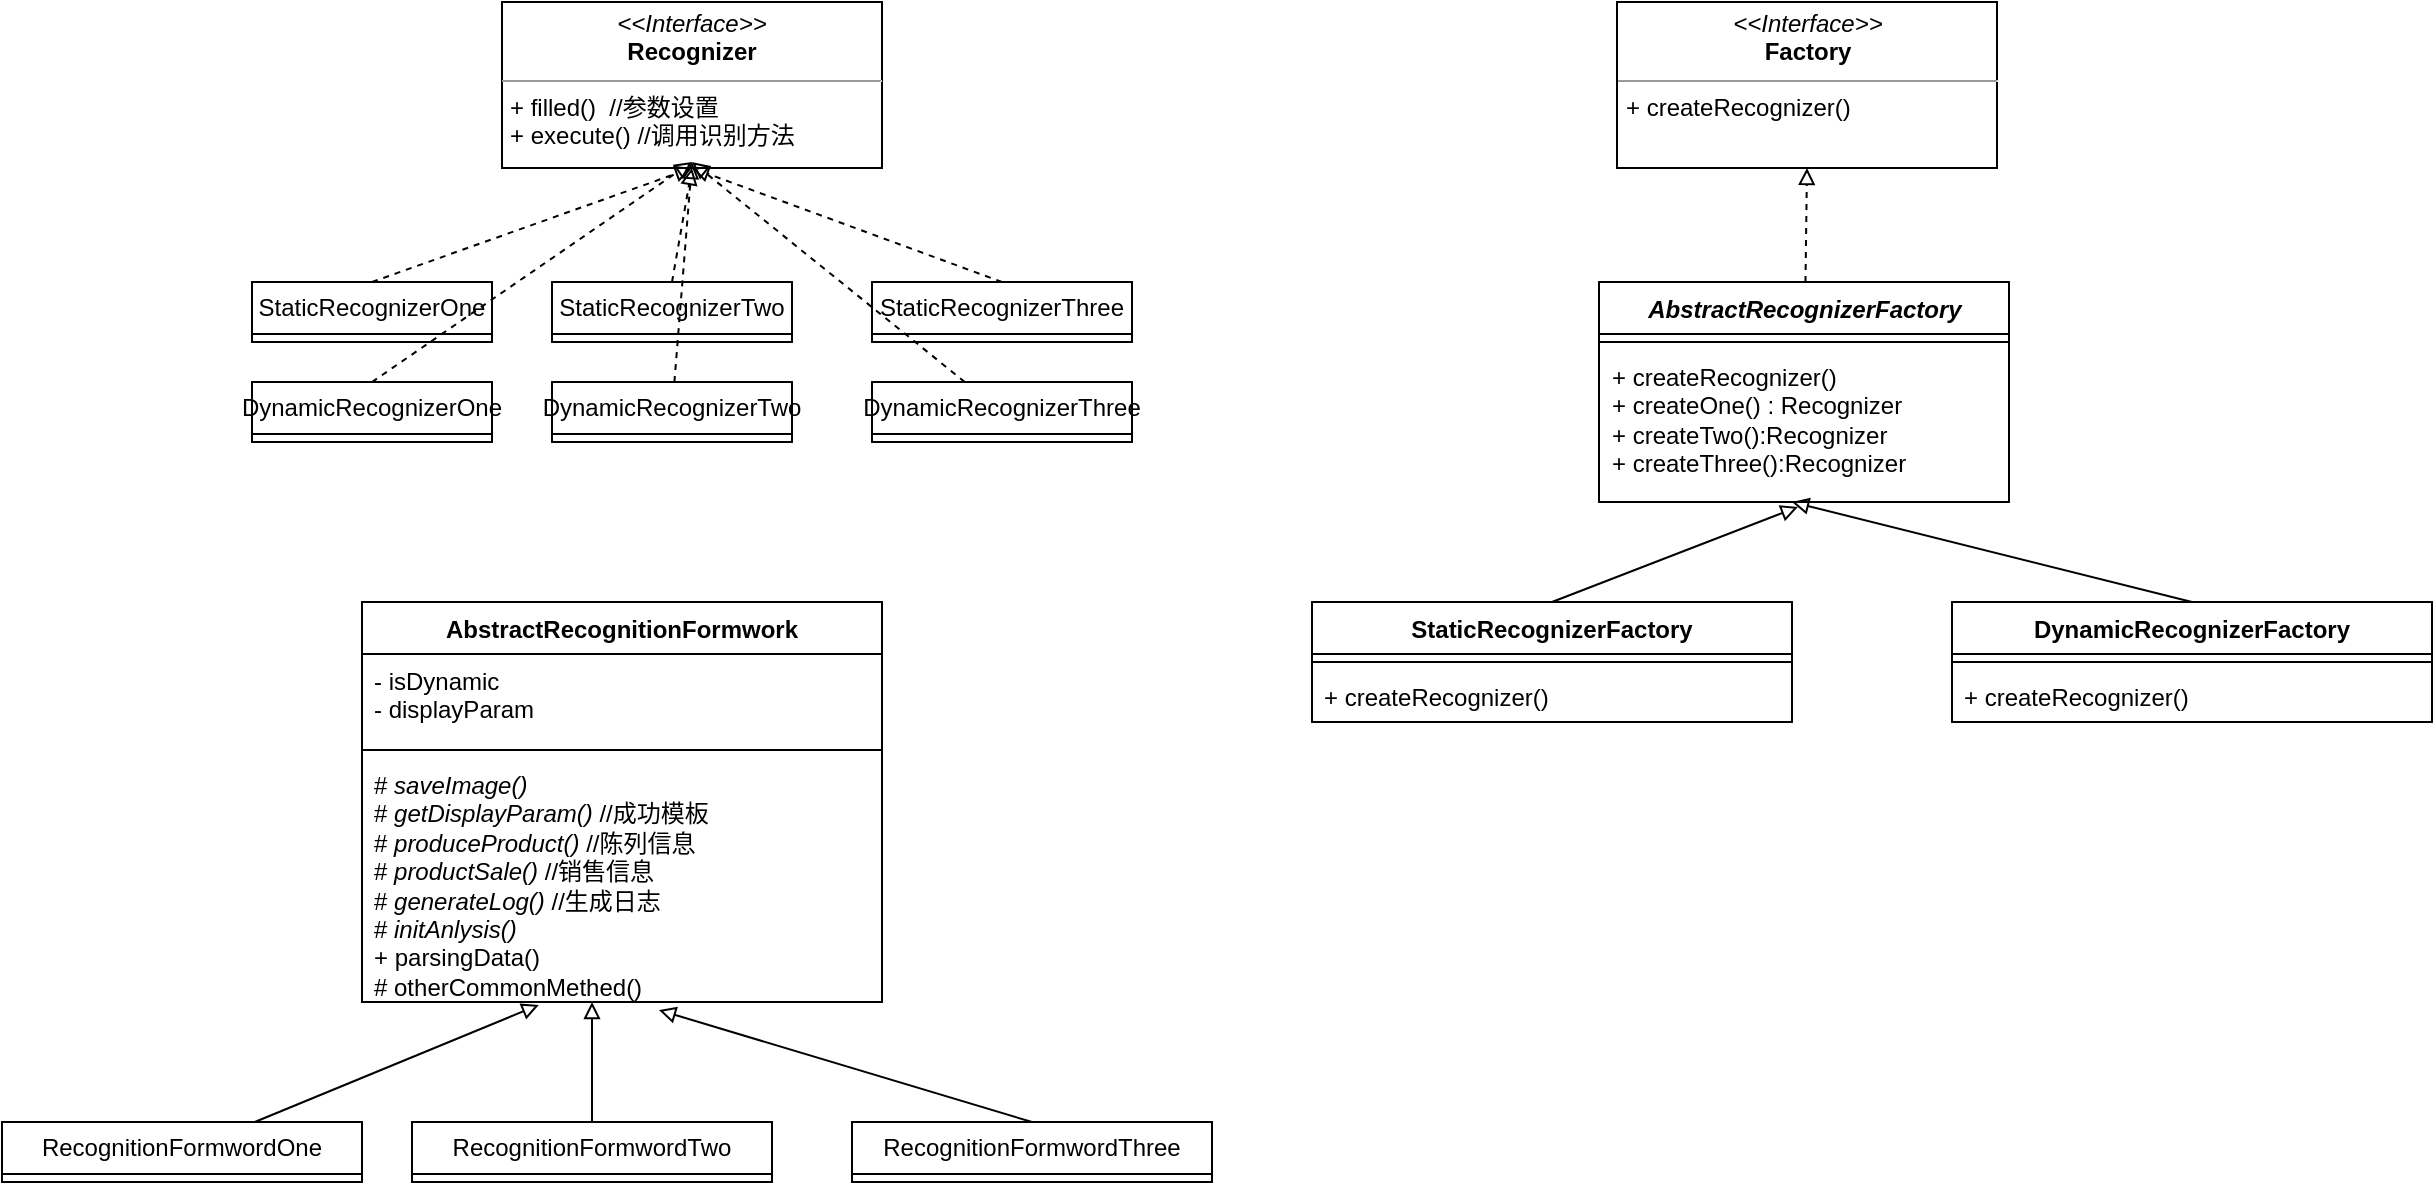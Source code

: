 <mxfile version="21.2.1" type="github">
  <diagram name="Page-1" id="c4acf3e9-155e-7222-9cf6-157b1a14988f">
    <mxGraphModel dx="1964" dy="676" grid="1" gridSize="10" guides="1" tooltips="1" connect="1" arrows="1" fold="1" page="1" pageScale="1" pageWidth="850" pageHeight="1100" background="none" math="0" shadow="0">
      <root>
        <mxCell id="0" />
        <mxCell id="1" parent="0" />
        <mxCell id="5d2195bd80daf111-18" value="&lt;p style=&quot;margin:0px;margin-top:4px;text-align:center;&quot;&gt;&lt;i&gt;&amp;lt;&amp;lt;Interface&amp;gt;&amp;gt;&lt;/i&gt;&lt;br&gt;&lt;b&gt;Recognizer&lt;/b&gt;&lt;/p&gt;&lt;hr size=&quot;1&quot;&gt;&lt;p style=&quot;margin:0px;margin-left:4px;&quot;&gt;+ filled()&amp;nbsp; //参数设置&lt;br&gt;+ execute() //调用识别方法&lt;/p&gt;" style="verticalAlign=top;align=left;overflow=fill;fontSize=12;fontFamily=Helvetica;html=1;rounded=0;shadow=0;comic=0;labelBackgroundColor=none;strokeWidth=1" parent="1" vertex="1">
          <mxGeometry x="-285" y="60" width="190" height="83" as="geometry" />
        </mxCell>
        <mxCell id="3HKocF3OoKaBc0Ek1x32-14" style="edgeStyle=none;rounded=0;orthogonalLoop=1;jettySize=auto;html=1;exitX=0.5;exitY=0;exitDx=0;exitDy=0;entryX=0.5;entryY=1;entryDx=0;entryDy=0;dashed=1;endArrow=block;endFill=0;" edge="1" parent="1" source="3HKocF3OoKaBc0Ek1x32-5" target="5d2195bd80daf111-18">
          <mxGeometry relative="1" as="geometry" />
        </mxCell>
        <mxCell id="3HKocF3OoKaBc0Ek1x32-5" value="StaticRecognizerTwo" style="swimlane;fontStyle=0;childLayout=stackLayout;horizontal=1;startSize=26;fillColor=none;horizontalStack=0;resizeParent=1;resizeParentMax=0;resizeLast=0;collapsible=1;marginBottom=0;whiteSpace=wrap;html=1;" vertex="1" collapsed="1" parent="1">
          <mxGeometry x="-260" y="200" width="120" height="30" as="geometry">
            <mxRectangle x="170" y="220" width="140" height="52" as="alternateBounds" />
          </mxGeometry>
        </mxCell>
        <mxCell id="3HKocF3OoKaBc0Ek1x32-13" style="edgeStyle=none;rounded=0;orthogonalLoop=1;jettySize=auto;html=1;exitX=0.5;exitY=0;exitDx=0;exitDy=0;entryX=0.5;entryY=1;entryDx=0;entryDy=0;dashed=1;endArrow=block;endFill=0;" edge="1" parent="1" source="3HKocF3OoKaBc0Ek1x32-9" target="5d2195bd80daf111-18">
          <mxGeometry relative="1" as="geometry" />
        </mxCell>
        <mxCell id="3HKocF3OoKaBc0Ek1x32-9" value="StaticRecognizerOne" style="swimlane;fontStyle=0;childLayout=stackLayout;horizontal=1;startSize=26;fillColor=none;horizontalStack=0;resizeParent=1;resizeParentMax=0;resizeLast=0;collapsible=1;marginBottom=0;whiteSpace=wrap;html=1;" vertex="1" collapsed="1" parent="1">
          <mxGeometry x="-410" y="200" width="120" height="30" as="geometry">
            <mxRectangle x="20" y="220" width="140" height="52" as="alternateBounds" />
          </mxGeometry>
        </mxCell>
        <mxCell id="3HKocF3OoKaBc0Ek1x32-15" style="edgeStyle=none;rounded=0;orthogonalLoop=1;jettySize=auto;html=1;exitX=0.5;exitY=0;exitDx=0;exitDy=0;entryX=0.5;entryY=1;entryDx=0;entryDy=0;dashed=1;endArrow=block;endFill=0;" edge="1" parent="1" source="3HKocF3OoKaBc0Ek1x32-10" target="5d2195bd80daf111-18">
          <mxGeometry relative="1" as="geometry" />
        </mxCell>
        <mxCell id="3HKocF3OoKaBc0Ek1x32-10" value="StaticRecognizerThree" style="swimlane;fontStyle=0;childLayout=stackLayout;horizontal=1;startSize=26;fillColor=none;horizontalStack=0;resizeParent=1;resizeParentMax=0;resizeLast=0;collapsible=1;marginBottom=0;whiteSpace=wrap;html=1;" vertex="1" collapsed="1" parent="1">
          <mxGeometry x="-100" y="200" width="130" height="30" as="geometry">
            <mxRectangle x="330" y="220" width="140" height="52" as="alternateBounds" />
          </mxGeometry>
        </mxCell>
        <mxCell id="3HKocF3OoKaBc0Ek1x32-22" style="edgeStyle=none;rounded=0;orthogonalLoop=1;jettySize=auto;html=1;exitX=0.5;exitY=0;exitDx=0;exitDy=0;dashed=1;endArrow=block;endFill=0;" edge="1" parent="1" source="3HKocF3OoKaBc0Ek1x32-19">
          <mxGeometry relative="1" as="geometry">
            <mxPoint x="-190" y="140" as="targetPoint" />
          </mxGeometry>
        </mxCell>
        <mxCell id="3HKocF3OoKaBc0Ek1x32-19" value="DynamicRecognizerOne" style="swimlane;fontStyle=0;childLayout=stackLayout;horizontal=1;startSize=26;fillColor=none;horizontalStack=0;resizeParent=1;resizeParentMax=0;resizeLast=0;collapsible=1;marginBottom=0;whiteSpace=wrap;html=1;" vertex="1" collapsed="1" parent="1">
          <mxGeometry x="-410" y="250" width="120" height="30" as="geometry">
            <mxRectangle x="20" y="220" width="140" height="52" as="alternateBounds" />
          </mxGeometry>
        </mxCell>
        <mxCell id="3HKocF3OoKaBc0Ek1x32-23" style="edgeStyle=none;rounded=0;orthogonalLoop=1;jettySize=auto;html=1;dashed=1;endArrow=block;endFill=0;" edge="1" parent="1" source="3HKocF3OoKaBc0Ek1x32-20">
          <mxGeometry relative="1" as="geometry">
            <mxPoint x="-190" y="140" as="targetPoint" />
          </mxGeometry>
        </mxCell>
        <mxCell id="3HKocF3OoKaBc0Ek1x32-20" value="DynamicRecognizerTwo" style="swimlane;fontStyle=0;childLayout=stackLayout;horizontal=1;startSize=26;fillColor=none;horizontalStack=0;resizeParent=1;resizeParentMax=0;resizeLast=0;collapsible=1;marginBottom=0;whiteSpace=wrap;html=1;" vertex="1" collapsed="1" parent="1">
          <mxGeometry x="-260" y="250" width="120" height="30" as="geometry">
            <mxRectangle x="170" y="220" width="140" height="52" as="alternateBounds" />
          </mxGeometry>
        </mxCell>
        <mxCell id="3HKocF3OoKaBc0Ek1x32-24" style="edgeStyle=none;rounded=0;orthogonalLoop=1;jettySize=auto;html=1;dashed=1;endArrow=block;endFill=0;" edge="1" parent="1" source="3HKocF3OoKaBc0Ek1x32-21">
          <mxGeometry relative="1" as="geometry">
            <mxPoint x="-190" y="140" as="targetPoint" />
          </mxGeometry>
        </mxCell>
        <mxCell id="3HKocF3OoKaBc0Ek1x32-21" value="DynamicRecognizerThree" style="swimlane;fontStyle=0;childLayout=stackLayout;horizontal=1;startSize=26;fillColor=none;horizontalStack=0;resizeParent=1;resizeParentMax=0;resizeLast=0;collapsible=1;marginBottom=0;whiteSpace=wrap;html=1;" vertex="1" collapsed="1" parent="1">
          <mxGeometry x="-100" y="250" width="130" height="30" as="geometry">
            <mxRectangle x="330" y="220" width="140" height="52" as="alternateBounds" />
          </mxGeometry>
        </mxCell>
        <mxCell id="3HKocF3OoKaBc0Ek1x32-31" style="edgeStyle=none;rounded=0;orthogonalLoop=1;jettySize=auto;html=1;entryX=0.5;entryY=1;entryDx=0;entryDy=0;dashed=1;endArrow=block;endFill=0;" edge="1" parent="1" source="3HKocF3OoKaBc0Ek1x32-25" target="3HKocF3OoKaBc0Ek1x32-30">
          <mxGeometry relative="1" as="geometry" />
        </mxCell>
        <mxCell id="3HKocF3OoKaBc0Ek1x32-25" value="&lt;i&gt;AbstractRecognizerFactory&lt;/i&gt;" style="swimlane;fontStyle=1;align=center;verticalAlign=top;childLayout=stackLayout;horizontal=1;startSize=26;horizontalStack=0;resizeParent=1;resizeParentMax=0;resizeLast=0;collapsible=1;marginBottom=0;whiteSpace=wrap;html=1;" vertex="1" parent="1">
          <mxGeometry x="263.5" y="200" width="205" height="110" as="geometry" />
        </mxCell>
        <mxCell id="3HKocF3OoKaBc0Ek1x32-27" value="" style="line;strokeWidth=1;fillColor=none;align=left;verticalAlign=middle;spacingTop=-1;spacingLeft=3;spacingRight=3;rotatable=0;labelPosition=right;points=[];portConstraint=eastwest;strokeColor=inherit;" vertex="1" parent="3HKocF3OoKaBc0Ek1x32-25">
          <mxGeometry y="26" width="205" height="8" as="geometry" />
        </mxCell>
        <mxCell id="3HKocF3OoKaBc0Ek1x32-28" value="+&amp;nbsp;createRecognizer()&lt;br&gt;+ createOne() : Recognizer&lt;br&gt;+ createTwo():Recognizer&lt;br&gt;+ createThree():Recognizer" style="text;strokeColor=none;fillColor=none;align=left;verticalAlign=top;spacingLeft=4;spacingRight=4;overflow=hidden;rotatable=0;points=[[0,0.5],[1,0.5]];portConstraint=eastwest;whiteSpace=wrap;html=1;" vertex="1" parent="3HKocF3OoKaBc0Ek1x32-25">
          <mxGeometry y="34" width="205" height="76" as="geometry" />
        </mxCell>
        <mxCell id="3HKocF3OoKaBc0Ek1x32-30" value="&lt;p style=&quot;margin:0px;margin-top:4px;text-align:center;&quot;&gt;&lt;i&gt;&amp;lt;&amp;lt;Interface&amp;gt;&amp;gt;&lt;/i&gt;&lt;br&gt;&lt;b&gt;Factory&lt;/b&gt;&lt;/p&gt;&lt;hr size=&quot;1&quot;&gt;&lt;p style=&quot;margin:0px;margin-left:4px;&quot;&gt;+ createRecognizer()&lt;/p&gt;" style="verticalAlign=top;align=left;overflow=fill;fontSize=12;fontFamily=Helvetica;html=1;rounded=0;shadow=0;comic=0;labelBackgroundColor=none;strokeWidth=1" vertex="1" parent="1">
          <mxGeometry x="272.5" y="60" width="190" height="83" as="geometry" />
        </mxCell>
        <mxCell id="3HKocF3OoKaBc0Ek1x32-40" style="edgeStyle=none;rounded=0;orthogonalLoop=1;jettySize=auto;html=1;exitX=0.5;exitY=0;exitDx=0;exitDy=0;entryX=0.485;entryY=1.033;entryDx=0;entryDy=0;entryPerimeter=0;endArrow=block;endFill=0;" edge="1" parent="1" source="3HKocF3OoKaBc0Ek1x32-32" target="3HKocF3OoKaBc0Ek1x32-28">
          <mxGeometry relative="1" as="geometry" />
        </mxCell>
        <mxCell id="3HKocF3OoKaBc0Ek1x32-32" value="Static&lt;span style=&quot;border-color: var(--border-color);&quot;&gt;RecognizerFactory&lt;/span&gt;" style="swimlane;fontStyle=1;align=center;verticalAlign=top;childLayout=stackLayout;horizontal=1;startSize=26;horizontalStack=0;resizeParent=1;resizeParentMax=0;resizeLast=0;collapsible=1;marginBottom=0;whiteSpace=wrap;html=1;" vertex="1" parent="1">
          <mxGeometry x="120" y="360" width="240" height="60" as="geometry" />
        </mxCell>
        <mxCell id="3HKocF3OoKaBc0Ek1x32-34" value="" style="line;strokeWidth=1;fillColor=none;align=left;verticalAlign=middle;spacingTop=-1;spacingLeft=3;spacingRight=3;rotatable=0;labelPosition=right;points=[];portConstraint=eastwest;strokeColor=inherit;" vertex="1" parent="3HKocF3OoKaBc0Ek1x32-32">
          <mxGeometry y="26" width="240" height="8" as="geometry" />
        </mxCell>
        <mxCell id="3HKocF3OoKaBc0Ek1x32-35" value="+ createRecognizer()" style="text;strokeColor=none;fillColor=none;align=left;verticalAlign=top;spacingLeft=4;spacingRight=4;overflow=hidden;rotatable=0;points=[[0,0.5],[1,0.5]];portConstraint=eastwest;whiteSpace=wrap;html=1;" vertex="1" parent="3HKocF3OoKaBc0Ek1x32-32">
          <mxGeometry y="34" width="240" height="26" as="geometry" />
        </mxCell>
        <mxCell id="3HKocF3OoKaBc0Ek1x32-42" style="edgeStyle=none;rounded=0;orthogonalLoop=1;jettySize=auto;html=1;endArrow=block;endFill=0;exitX=0.5;exitY=0;exitDx=0;exitDy=0;" edge="1" parent="1" source="3HKocF3OoKaBc0Ek1x32-36">
          <mxGeometry relative="1" as="geometry">
            <mxPoint x="360" y="310" as="targetPoint" />
          </mxGeometry>
        </mxCell>
        <mxCell id="3HKocF3OoKaBc0Ek1x32-36" value="&lt;span style=&quot;border-color: var(--border-color);&quot;&gt;DynamicRecognizerFactory&lt;/span&gt;" style="swimlane;fontStyle=1;align=center;verticalAlign=top;childLayout=stackLayout;horizontal=1;startSize=26;horizontalStack=0;resizeParent=1;resizeParentMax=0;resizeLast=0;collapsible=1;marginBottom=0;whiteSpace=wrap;html=1;" vertex="1" parent="1">
          <mxGeometry x="440" y="360" width="240" height="60" as="geometry" />
        </mxCell>
        <mxCell id="3HKocF3OoKaBc0Ek1x32-38" value="" style="line;strokeWidth=1;fillColor=none;align=left;verticalAlign=middle;spacingTop=-1;spacingLeft=3;spacingRight=3;rotatable=0;labelPosition=right;points=[];portConstraint=eastwest;strokeColor=inherit;" vertex="1" parent="3HKocF3OoKaBc0Ek1x32-36">
          <mxGeometry y="26" width="240" height="8" as="geometry" />
        </mxCell>
        <mxCell id="3HKocF3OoKaBc0Ek1x32-39" value="+ createRecognizer()" style="text;strokeColor=none;fillColor=none;align=left;verticalAlign=top;spacingLeft=4;spacingRight=4;overflow=hidden;rotatable=0;points=[[0,0.5],[1,0.5]];portConstraint=eastwest;whiteSpace=wrap;html=1;" vertex="1" parent="3HKocF3OoKaBc0Ek1x32-36">
          <mxGeometry y="34" width="240" height="26" as="geometry" />
        </mxCell>
        <mxCell id="3HKocF3OoKaBc0Ek1x32-43" value="AbstractRecognitionFormwork" style="swimlane;fontStyle=1;align=center;verticalAlign=top;childLayout=stackLayout;horizontal=1;startSize=26;horizontalStack=0;resizeParent=1;resizeParentMax=0;resizeLast=0;collapsible=1;marginBottom=0;whiteSpace=wrap;html=1;" vertex="1" parent="1">
          <mxGeometry x="-355" y="360" width="260" height="200" as="geometry" />
        </mxCell>
        <mxCell id="3HKocF3OoKaBc0Ek1x32-44" value="- isDynamic&lt;br&gt;- displayParam" style="text;strokeColor=none;fillColor=none;align=left;verticalAlign=top;spacingLeft=4;spacingRight=4;overflow=hidden;rotatable=0;points=[[0,0.5],[1,0.5]];portConstraint=eastwest;whiteSpace=wrap;html=1;" vertex="1" parent="3HKocF3OoKaBc0Ek1x32-43">
          <mxGeometry y="26" width="260" height="44" as="geometry" />
        </mxCell>
        <mxCell id="3HKocF3OoKaBc0Ek1x32-45" value="" style="line;strokeWidth=1;fillColor=none;align=left;verticalAlign=middle;spacingTop=-1;spacingLeft=3;spacingRight=3;rotatable=0;labelPosition=right;points=[];portConstraint=eastwest;strokeColor=inherit;" vertex="1" parent="3HKocF3OoKaBc0Ek1x32-43">
          <mxGeometry y="70" width="260" height="8" as="geometry" />
        </mxCell>
        <mxCell id="3HKocF3OoKaBc0Ek1x32-46" value="# &lt;i&gt;saveImage()&lt;/i&gt;&lt;br&gt;# &lt;i&gt;getDisplayParam() &lt;/i&gt;//成功模板&lt;br&gt;# &lt;i&gt;produceProduct()&lt;/i&gt; //陈列信息&lt;br&gt;# &lt;i&gt;productSale() &lt;/i&gt;//销售信息&lt;br&gt;# &lt;i&gt;generateLog()&lt;/i&gt; //生成日志&lt;br&gt;# &lt;i&gt;initAnlysis()&amp;nbsp;&lt;/i&gt;&lt;br&gt;+ parsingData()&lt;br&gt;# otherCommonMethed()" style="text;strokeColor=none;fillColor=none;align=left;verticalAlign=top;spacingLeft=4;spacingRight=4;overflow=hidden;rotatable=0;points=[[0,0.5],[1,0.5]];portConstraint=eastwest;whiteSpace=wrap;html=1;" vertex="1" parent="3HKocF3OoKaBc0Ek1x32-43">
          <mxGeometry y="78" width="260" height="122" as="geometry" />
        </mxCell>
        <mxCell id="3HKocF3OoKaBc0Ek1x32-53" style="edgeStyle=none;rounded=0;orthogonalLoop=1;jettySize=auto;html=1;entryX=0.34;entryY=1.012;entryDx=0;entryDy=0;entryPerimeter=0;endArrow=block;endFill=0;" edge="1" parent="1" source="3HKocF3OoKaBc0Ek1x32-47" target="3HKocF3OoKaBc0Ek1x32-46">
          <mxGeometry relative="1" as="geometry" />
        </mxCell>
        <mxCell id="3HKocF3OoKaBc0Ek1x32-47" value="RecognitionFormwordOne" style="swimlane;fontStyle=0;childLayout=stackLayout;horizontal=1;startSize=26;fillColor=none;horizontalStack=0;resizeParent=1;resizeParentMax=0;resizeLast=0;collapsible=1;marginBottom=0;whiteSpace=wrap;html=1;" vertex="1" collapsed="1" parent="1">
          <mxGeometry x="-535" y="620" width="180" height="30" as="geometry">
            <mxRectangle x="20" y="220" width="140" height="52" as="alternateBounds" />
          </mxGeometry>
        </mxCell>
        <mxCell id="3HKocF3OoKaBc0Ek1x32-51" style="edgeStyle=none;rounded=0;orthogonalLoop=1;jettySize=auto;html=1;exitX=0.5;exitY=0;exitDx=0;exitDy=0;endArrow=block;endFill=0;" edge="1" parent="1" source="3HKocF3OoKaBc0Ek1x32-48">
          <mxGeometry relative="1" as="geometry">
            <mxPoint x="-240" y="560" as="targetPoint" />
          </mxGeometry>
        </mxCell>
        <mxCell id="3HKocF3OoKaBc0Ek1x32-48" value="RecognitionFormwordTwo" style="swimlane;fontStyle=0;childLayout=stackLayout;horizontal=1;startSize=26;fillColor=none;horizontalStack=0;resizeParent=1;resizeParentMax=0;resizeLast=0;collapsible=1;marginBottom=0;whiteSpace=wrap;html=1;" vertex="1" collapsed="1" parent="1">
          <mxGeometry x="-330" y="620" width="180" height="30" as="geometry">
            <mxRectangle x="20" y="220" width="140" height="52" as="alternateBounds" />
          </mxGeometry>
        </mxCell>
        <mxCell id="3HKocF3OoKaBc0Ek1x32-52" style="edgeStyle=none;rounded=0;orthogonalLoop=1;jettySize=auto;html=1;exitX=0.5;exitY=0;exitDx=0;exitDy=0;entryX=0.571;entryY=1.033;entryDx=0;entryDy=0;entryPerimeter=0;endArrow=block;endFill=0;" edge="1" parent="1" source="3HKocF3OoKaBc0Ek1x32-49" target="3HKocF3OoKaBc0Ek1x32-46">
          <mxGeometry relative="1" as="geometry" />
        </mxCell>
        <mxCell id="3HKocF3OoKaBc0Ek1x32-49" value="RecognitionFormwordThree" style="swimlane;fontStyle=0;childLayout=stackLayout;horizontal=1;startSize=26;fillColor=none;horizontalStack=0;resizeParent=1;resizeParentMax=0;resizeLast=0;collapsible=1;marginBottom=0;whiteSpace=wrap;html=1;" vertex="1" collapsed="1" parent="1">
          <mxGeometry x="-110" y="620" width="180" height="30" as="geometry">
            <mxRectangle x="20" y="220" width="140" height="52" as="alternateBounds" />
          </mxGeometry>
        </mxCell>
      </root>
    </mxGraphModel>
  </diagram>
</mxfile>
